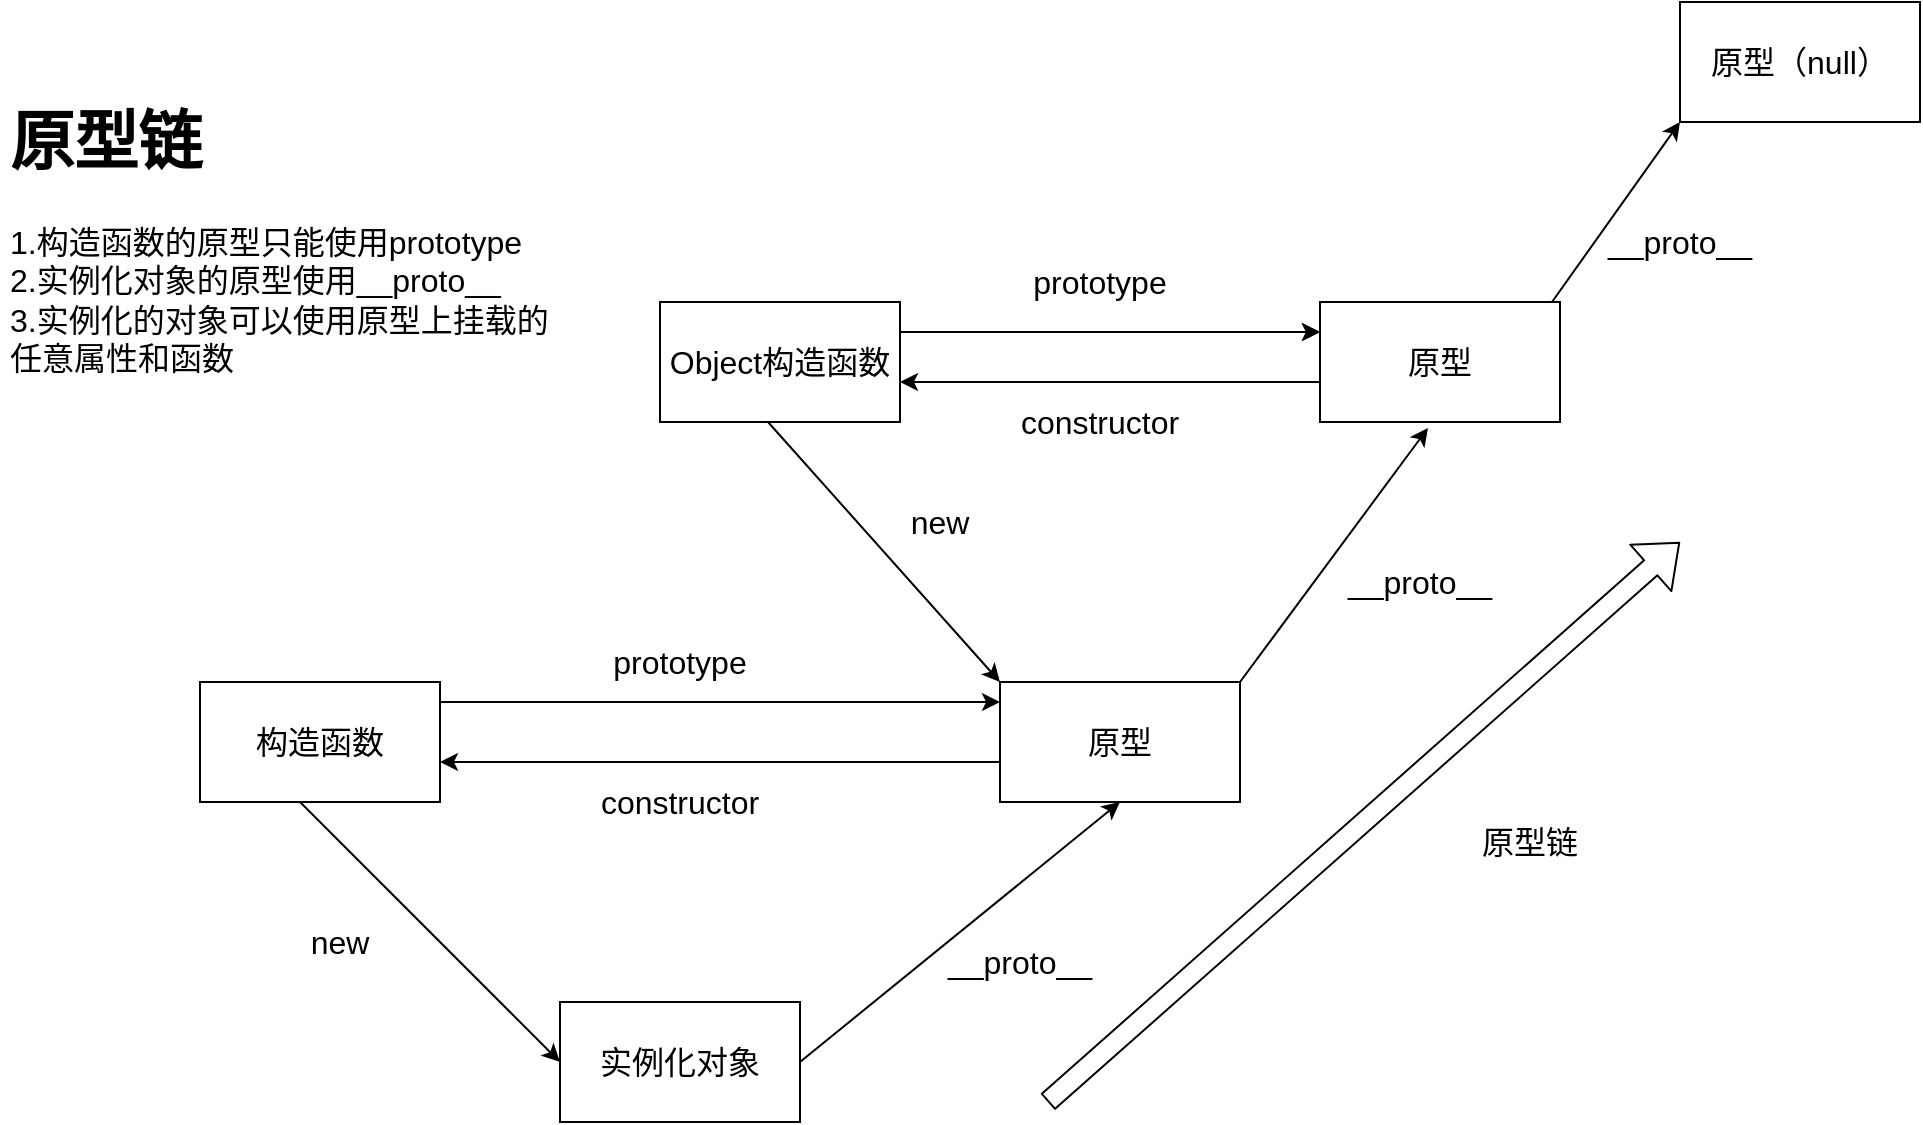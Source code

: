 <mxfile version="14.8.2" type="github"><diagram id="Iqd6gmgPidt1J9ZlKB99" name="原型链"><mxGraphModel dx="1422" dy="705" grid="1" gridSize="10" guides="1" tooltips="1" connect="1" arrows="1" fold="1" page="1" pageScale="1" pageWidth="1600" pageHeight="1200" math="0" shadow="0"><root><mxCell id="0"/><mxCell id="1" parent="0"/><mxCell id="m06yqiVkBUDTOHUHpYV3-19" value="" style="edgeStyle=orthogonalEdgeStyle;rounded=0;orthogonalLoop=1;jettySize=auto;html=1;fontSize=16;" edge="1" parent="1" source="m06yqiVkBUDTOHUHpYV3-16" target="m06yqiVkBUDTOHUHpYV3-18"><mxGeometry relative="1" as="geometry"><Array as="points"><mxPoint x="430" y="370"/><mxPoint x="430" y="370"/></Array></mxGeometry></mxCell><mxCell id="m06yqiVkBUDTOHUHpYV3-16" value="&lt;font style=&quot;font-size: 16px;&quot;&gt;构造函数&lt;/font&gt;" style="rounded=0;whiteSpace=wrap;html=1;fontSize=16;" vertex="1" parent="1"><mxGeometry x="170" y="360" width="120" height="60" as="geometry"/></mxCell><mxCell id="m06yqiVkBUDTOHUHpYV3-18" value="&lt;font style=&quot;font-size: 16px;&quot;&gt;原型&lt;/font&gt;" style="rounded=0;whiteSpace=wrap;html=1;fontSize=16;" vertex="1" parent="1"><mxGeometry x="570" y="360" width="120" height="60" as="geometry"/></mxCell><mxCell id="m06yqiVkBUDTOHUHpYV3-20" value="prototype" style="text;html=1;strokeColor=none;fillColor=none;align=center;verticalAlign=middle;whiteSpace=wrap;rounded=0;fontSize=16;" vertex="1" parent="1"><mxGeometry x="390" y="340" width="40" height="20" as="geometry"/></mxCell><mxCell id="m06yqiVkBUDTOHUHpYV3-21" value="实例化对象" style="rounded=0;whiteSpace=wrap;html=1;fontSize=16;" vertex="1" parent="1"><mxGeometry x="350" y="520" width="120" height="60" as="geometry"/></mxCell><mxCell id="m06yqiVkBUDTOHUHpYV3-24" value="" style="endArrow=classic;html=1;entryX=0;entryY=0.5;entryDx=0;entryDy=0;fontSize=16;" edge="1" parent="1" target="m06yqiVkBUDTOHUHpYV3-21"><mxGeometry width="50" height="50" relative="1" as="geometry"><mxPoint x="220" y="420" as="sourcePoint"/><mxPoint x="270" y="470" as="targetPoint"/></mxGeometry></mxCell><mxCell id="m06yqiVkBUDTOHUHpYV3-25" value="" style="edgeStyle=orthogonalEdgeStyle;rounded=0;orthogonalLoop=1;jettySize=auto;html=1;fontSize=16;" edge="1" parent="1" source="m06yqiVkBUDTOHUHpYV3-18" target="m06yqiVkBUDTOHUHpYV3-16"><mxGeometry relative="1" as="geometry"><mxPoint x="570" y="370" as="sourcePoint"/><mxPoint x="290" y="370" as="targetPoint"/><Array as="points"><mxPoint x="410" y="400"/><mxPoint x="410" y="400"/></Array></mxGeometry></mxCell><mxCell id="m06yqiVkBUDTOHUHpYV3-29" value="" style="endArrow=classic;html=1;entryX=0.5;entryY=1;entryDx=0;entryDy=0;fontSize=16;" edge="1" parent="1" target="m06yqiVkBUDTOHUHpYV3-18"><mxGeometry width="50" height="50" relative="1" as="geometry"><mxPoint x="470" y="550" as="sourcePoint"/><mxPoint x="520" y="500" as="targetPoint"/></mxGeometry></mxCell><mxCell id="m06yqiVkBUDTOHUHpYV3-30" value="__proto__" style="text;html=1;strokeColor=none;fillColor=none;align=center;verticalAlign=middle;whiteSpace=wrap;rounded=0;fontSize=16;" vertex="1" parent="1"><mxGeometry x="560" y="490" width="40" height="20" as="geometry"/></mxCell><mxCell id="m06yqiVkBUDTOHUHpYV3-31" value="new" style="text;html=1;strokeColor=none;fillColor=none;align=center;verticalAlign=middle;whiteSpace=wrap;rounded=0;fontSize=16;" vertex="1" parent="1"><mxGeometry x="220" y="480" width="40" height="20" as="geometry"/></mxCell><mxCell id="m06yqiVkBUDTOHUHpYV3-32" value="constructor" style="text;html=1;strokeColor=none;fillColor=none;align=center;verticalAlign=middle;whiteSpace=wrap;rounded=0;fontSize=16;" vertex="1" parent="1"><mxGeometry x="390" y="410" width="40" height="20" as="geometry"/></mxCell><mxCell id="m06yqiVkBUDTOHUHpYV3-34" value="&lt;font style=&quot;font-size: 16px;&quot;&gt;原型&lt;/font&gt;" style="rounded=0;whiteSpace=wrap;html=1;fontSize=16;" vertex="1" parent="1"><mxGeometry x="730" y="170" width="120" height="60" as="geometry"/></mxCell><mxCell id="m06yqiVkBUDTOHUHpYV3-35" value="" style="endArrow=classic;html=1;entryX=0.45;entryY=1.05;entryDx=0;entryDy=0;fontSize=16;entryPerimeter=0;" edge="1" parent="1" target="m06yqiVkBUDTOHUHpYV3-34"><mxGeometry width="50" height="50" relative="1" as="geometry"><mxPoint x="690" y="360" as="sourcePoint"/><mxPoint x="850" y="230" as="targetPoint"/></mxGeometry></mxCell><mxCell id="m06yqiVkBUDTOHUHpYV3-36" value="__proto__" style="text;html=1;strokeColor=none;fillColor=none;align=center;verticalAlign=middle;whiteSpace=wrap;rounded=0;fontSize=16;" vertex="1" parent="1"><mxGeometry x="760" y="300" width="40" height="20" as="geometry"/></mxCell><mxCell id="m06yqiVkBUDTOHUHpYV3-37" value="&lt;font style=&quot;font-size: 16px&quot;&gt;Object构造函数&lt;/font&gt;" style="rounded=0;whiteSpace=wrap;html=1;fontSize=16;" vertex="1" parent="1"><mxGeometry x="400" y="170" width="120" height="60" as="geometry"/></mxCell><mxCell id="m06yqiVkBUDTOHUHpYV3-38" value="" style="endArrow=classic;html=1;entryX=0.45;entryY=1.067;entryDx=0;entryDy=0;fontSize=16;entryPerimeter=0;" edge="1" parent="1"><mxGeometry width="50" height="50" relative="1" as="geometry"><mxPoint x="454" y="230" as="sourcePoint"/><mxPoint x="570" y="360" as="targetPoint"/></mxGeometry></mxCell><mxCell id="m06yqiVkBUDTOHUHpYV3-39" value="&lt;font style=&quot;font-size: 16px&quot;&gt;原型（null）&lt;/font&gt;" style="rounded=0;whiteSpace=wrap;html=1;fontSize=16;" vertex="1" parent="1"><mxGeometry x="910" y="20" width="120" height="60" as="geometry"/></mxCell><mxCell id="m06yqiVkBUDTOHUHpYV3-41" value="" style="endArrow=classic;html=1;entryX=0;entryY=1;entryDx=0;entryDy=0;fontSize=16;" edge="1" parent="1" target="m06yqiVkBUDTOHUHpYV3-39"><mxGeometry width="50" height="50" relative="1" as="geometry"><mxPoint x="846" y="170" as="sourcePoint"/><mxPoint x="940" y="43" as="targetPoint"/></mxGeometry></mxCell><mxCell id="m06yqiVkBUDTOHUHpYV3-42" value="__proto__" style="text;html=1;strokeColor=none;fillColor=none;align=center;verticalAlign=middle;whiteSpace=wrap;rounded=0;fontSize=16;" vertex="1" parent="1"><mxGeometry x="890" y="130" width="40" height="20" as="geometry"/></mxCell><mxCell id="m06yqiVkBUDTOHUHpYV3-44" value="" style="endArrow=classic;html=1;fontSize=16;exitX=1;exitY=0.25;exitDx=0;exitDy=0;entryX=0;entryY=0.25;entryDx=0;entryDy=0;" edge="1" parent="1" source="m06yqiVkBUDTOHUHpYV3-37" target="m06yqiVkBUDTOHUHpYV3-34"><mxGeometry width="50" height="50" relative="1" as="geometry"><mxPoint x="700" y="300" as="sourcePoint"/><mxPoint x="750" y="250" as="targetPoint"/></mxGeometry></mxCell><mxCell id="m06yqiVkBUDTOHUHpYV3-45" value="" style="endArrow=classic;html=1;fontSize=16;exitX=1;exitY=0.25;exitDx=0;exitDy=0;entryX=0;entryY=0.25;entryDx=0;entryDy=0;" edge="1" parent="1" source="m06yqiVkBUDTOHUHpYV3-37" target="m06yqiVkBUDTOHUHpYV3-34"><mxGeometry width="50" height="50" relative="1" as="geometry"><mxPoint x="520" y="185" as="sourcePoint"/><mxPoint x="730" y="185" as="targetPoint"/><Array as="points"><mxPoint x="630" y="185"/></Array></mxGeometry></mxCell><mxCell id="m06yqiVkBUDTOHUHpYV3-47" value="" style="endArrow=classic;html=1;fontSize=16;exitX=1;exitY=0.25;exitDx=0;exitDy=0;entryX=0;entryY=0.25;entryDx=0;entryDy=0;" edge="1" parent="1"><mxGeometry width="50" height="50" relative="1" as="geometry"><mxPoint x="730" y="210" as="sourcePoint"/><mxPoint x="520" y="210" as="targetPoint"/><Array as="points"><mxPoint x="630" y="210"/></Array></mxGeometry></mxCell><mxCell id="m06yqiVkBUDTOHUHpYV3-48" value="prototype" style="text;html=1;strokeColor=none;fillColor=none;align=center;verticalAlign=middle;whiteSpace=wrap;rounded=0;fontSize=16;" vertex="1" parent="1"><mxGeometry x="600" y="150" width="40" height="20" as="geometry"/></mxCell><mxCell id="m06yqiVkBUDTOHUHpYV3-49" value="constructor" style="text;html=1;strokeColor=none;fillColor=none;align=center;verticalAlign=middle;whiteSpace=wrap;rounded=0;fontSize=16;" vertex="1" parent="1"><mxGeometry x="600" y="220" width="40" height="20" as="geometry"/></mxCell><mxCell id="m06yqiVkBUDTOHUHpYV3-51" value="&lt;h1&gt;原型链&lt;/h1&gt;&lt;div&gt;1.构造函数的原型只能使用prototype&lt;/div&gt;&lt;div&gt;2.实例化对象的原型使用__proto__&lt;/div&gt;&lt;div&gt;3.实例化的对象可以使用原型上挂载的任意属性和函数&lt;/div&gt;" style="text;html=1;strokeColor=none;fillColor=none;spacing=5;spacingTop=-20;whiteSpace=wrap;overflow=hidden;rounded=0;fontSize=16;" vertex="1" parent="1"><mxGeometry x="70" y="60" width="279" height="219" as="geometry"/></mxCell><mxCell id="m06yqiVkBUDTOHUHpYV3-52" value="new" style="text;html=1;strokeColor=none;fillColor=none;align=center;verticalAlign=middle;whiteSpace=wrap;rounded=0;fontSize=16;" vertex="1" parent="1"><mxGeometry x="520" y="270" width="40" height="20" as="geometry"/></mxCell><mxCell id="m06yqiVkBUDTOHUHpYV3-53" value="" style="shape=flexArrow;endArrow=classic;html=1;fontSize=16;" edge="1" parent="1"><mxGeometry width="50" height="50" relative="1" as="geometry"><mxPoint x="593.87" y="570" as="sourcePoint"/><mxPoint x="909.999" y="290" as="targetPoint"/></mxGeometry></mxCell><mxCell id="m06yqiVkBUDTOHUHpYV3-54" value="原型链" style="text;html=1;strokeColor=none;fillColor=none;align=center;verticalAlign=middle;whiteSpace=wrap;rounded=0;fontSize=16;" vertex="1" parent="1"><mxGeometry x="780" y="430" width="110" height="20" as="geometry"/></mxCell></root></mxGraphModel></diagram></mxfile>